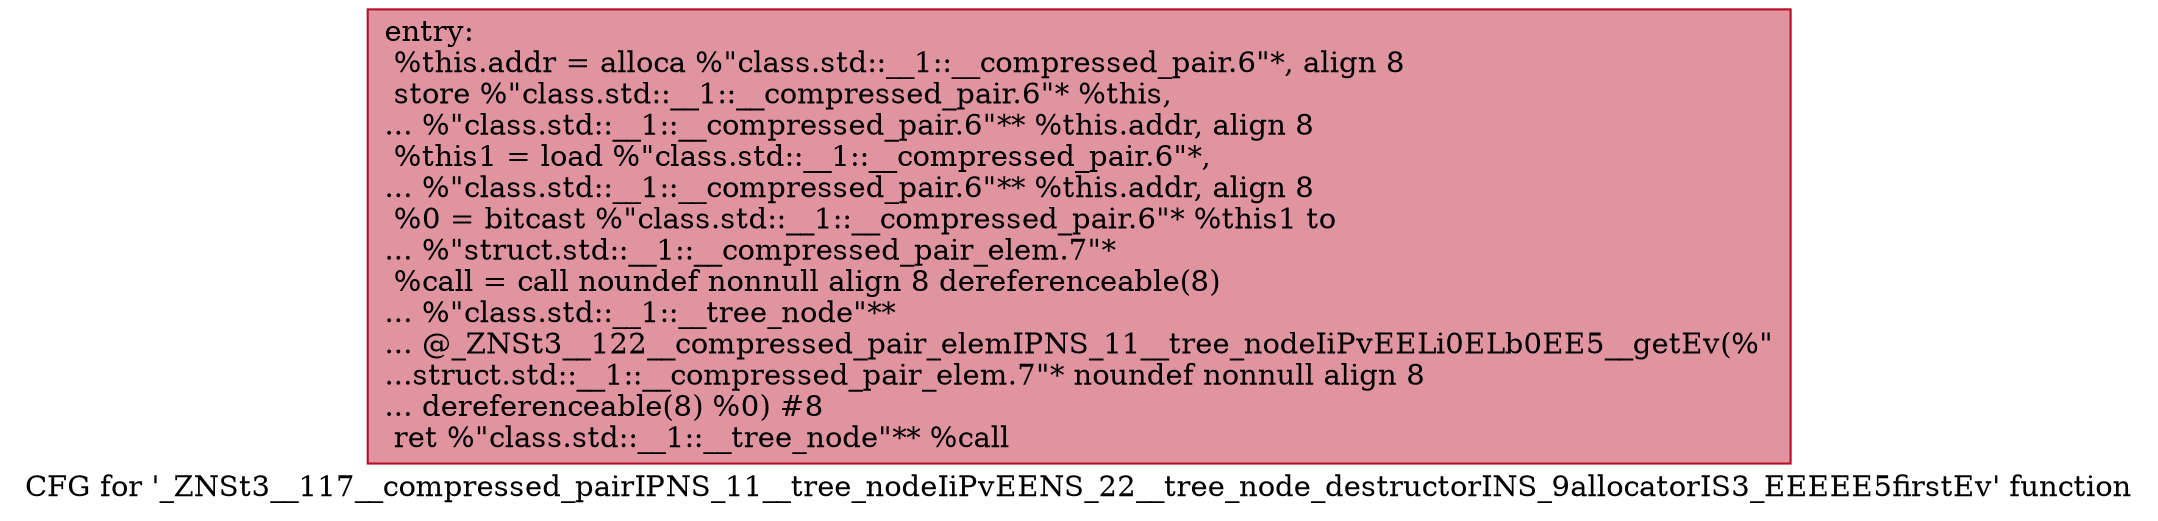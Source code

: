 digraph "CFG for '_ZNSt3__117__compressed_pairIPNS_11__tree_nodeIiPvEENS_22__tree_node_destructorINS_9allocatorIS3_EEEEE5firstEv' function" {
	label="CFG for '_ZNSt3__117__compressed_pairIPNS_11__tree_nodeIiPvEENS_22__tree_node_destructorINS_9allocatorIS3_EEEEE5firstEv' function";

	Node0x600002553940 [shape=record,color="#b70d28ff", style=filled, fillcolor="#b70d2870",label="{entry:\l  %this.addr = alloca %\"class.std::__1::__compressed_pair.6\"*, align 8\l  store %\"class.std::__1::__compressed_pair.6\"* %this,\l... %\"class.std::__1::__compressed_pair.6\"** %this.addr, align 8\l  %this1 = load %\"class.std::__1::__compressed_pair.6\"*,\l... %\"class.std::__1::__compressed_pair.6\"** %this.addr, align 8\l  %0 = bitcast %\"class.std::__1::__compressed_pair.6\"* %this1 to\l... %\"struct.std::__1::__compressed_pair_elem.7\"*\l  %call = call noundef nonnull align 8 dereferenceable(8)\l... %\"class.std::__1::__tree_node\"**\l... @_ZNSt3__122__compressed_pair_elemIPNS_11__tree_nodeIiPvEELi0ELb0EE5__getEv(%\"\l...struct.std::__1::__compressed_pair_elem.7\"* noundef nonnull align 8\l... dereferenceable(8) %0) #8\l  ret %\"class.std::__1::__tree_node\"** %call\l}"];
}
